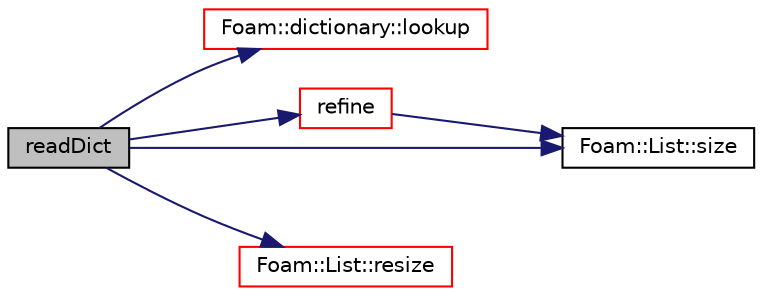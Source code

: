 digraph "readDict"
{
  bgcolor="transparent";
  edge [fontname="Helvetica",fontsize="10",labelfontname="Helvetica",labelfontsize="10"];
  node [fontname="Helvetica",fontsize="10",shape=record];
  rankdir="LR";
  Node1 [label="readDict",height=0.2,width=0.4,color="black", fillcolor="grey75", style="filled", fontcolor="black"];
  Node1 -> Node2 [color="midnightblue",fontsize="10",style="solid",fontname="Helvetica"];
  Node2 [label="Foam::dictionary::lookup",height=0.2,width=0.4,color="red",URL="$a00525.html#a8baab402d653d6e789f67c57e23a5b59",tooltip="Find and return an entry data stream. "];
  Node1 -> Node3 [color="midnightblue",fontsize="10",style="solid",fontname="Helvetica"];
  Node3 [label="refine",height=0.2,width=0.4,color="red",URL="$a00607.html#a4cc059364e8fc86931758f25f0503d7e",tooltip="Refine cells. Update mesh and fields. "];
  Node3 -> Node4 [color="midnightblue",fontsize="10",style="solid",fontname="Helvetica"];
  Node4 [label="Foam::List::size",height=0.2,width=0.4,color="black",URL="$a01367.html#a8a5f6fa29bd4b500caf186f60245b384",tooltip="Override size to be inconsistent with allocated storage. "];
  Node1 -> Node5 [color="midnightblue",fontsize="10",style="solid",fontname="Helvetica"];
  Node5 [label="Foam::List::resize",height=0.2,width=0.4,color="red",URL="$a01367.html#a4eb7a78f8b52136a8668d0e785dace04",tooltip="Alias for setSize(const label) "];
  Node1 -> Node4 [color="midnightblue",fontsize="10",style="solid",fontname="Helvetica"];
}
